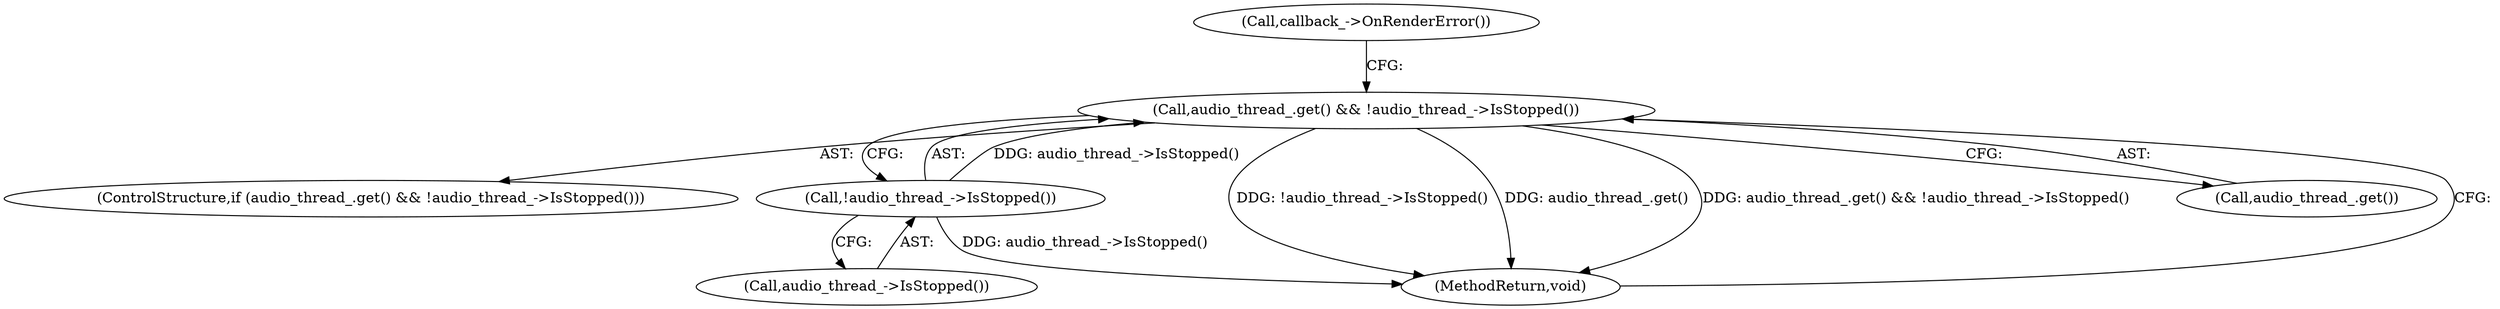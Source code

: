 digraph "1_Chrome_6d2aef28cb0b677af468ebf3e32a176a7c37086e_0@API" {
"1000120" [label="(Call,audio_thread_.get() && !audio_thread_->IsStopped())"];
"1000122" [label="(Call,!audio_thread_->IsStopped())"];
"1000122" [label="(Call,!audio_thread_->IsStopped())"];
"1000123" [label="(Call,audio_thread_->IsStopped())"];
"1000119" [label="(ControlStructure,if (audio_thread_.get() && !audio_thread_->IsStopped()))"];
"1000125" [label="(MethodReturn,void)"];
"1000121" [label="(Call,audio_thread_.get())"];
"1000124" [label="(Call,callback_->OnRenderError())"];
"1000120" [label="(Call,audio_thread_.get() && !audio_thread_->IsStopped())"];
"1000120" -> "1000119"  [label="AST: "];
"1000120" -> "1000121"  [label="CFG: "];
"1000120" -> "1000122"  [label="CFG: "];
"1000121" -> "1000120"  [label="AST: "];
"1000122" -> "1000120"  [label="AST: "];
"1000124" -> "1000120"  [label="CFG: "];
"1000125" -> "1000120"  [label="CFG: "];
"1000120" -> "1000125"  [label="DDG: !audio_thread_->IsStopped()"];
"1000120" -> "1000125"  [label="DDG: audio_thread_.get()"];
"1000120" -> "1000125"  [label="DDG: audio_thread_.get() && !audio_thread_->IsStopped()"];
"1000122" -> "1000120"  [label="DDG: audio_thread_->IsStopped()"];
"1000122" -> "1000123"  [label="CFG: "];
"1000123" -> "1000122"  [label="AST: "];
"1000122" -> "1000125"  [label="DDG: audio_thread_->IsStopped()"];
}
